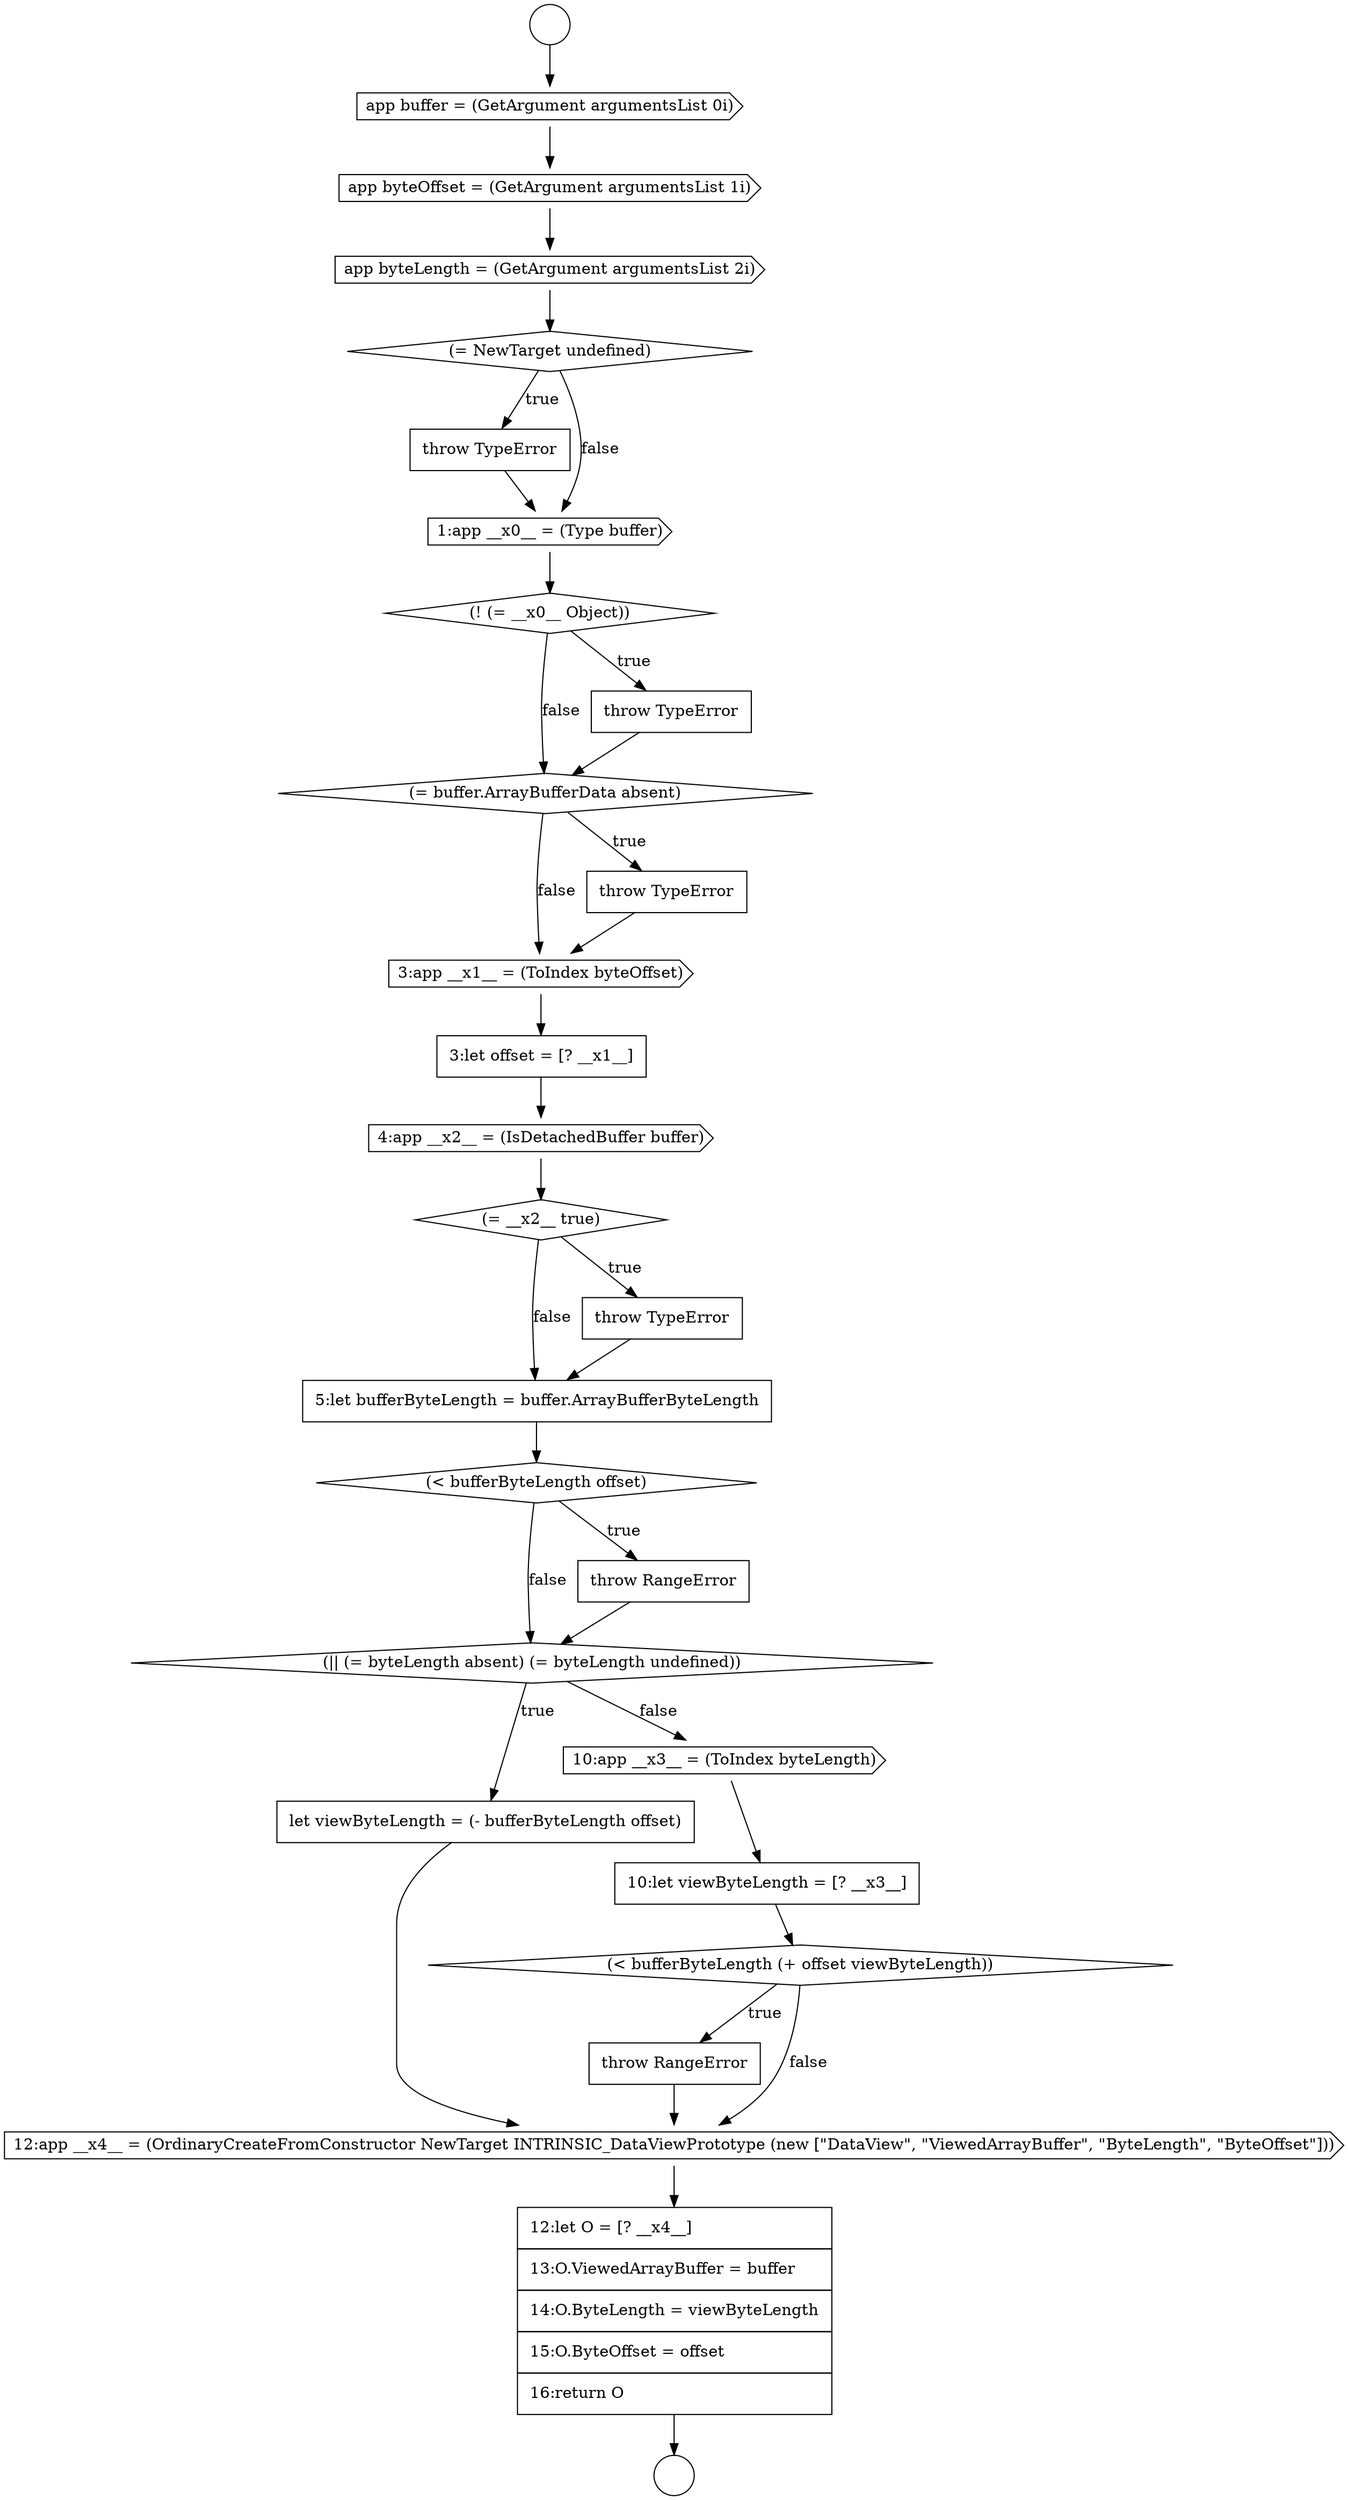 digraph {
  node16424 [shape=none, margin=0, label=<<font color="black">
    <table border="0" cellborder="1" cellspacing="0" cellpadding="10">
      <tr><td align="left">throw TypeError</td></tr>
    </table>
  </font>> color="black" fillcolor="white" style=filled]
  node16420 [shape=cds, label=<<font color="black">app buffer = (GetArgument argumentsList 0i)</font>> color="black" fillcolor="white" style=filled]
  node16431 [shape=none, margin=0, label=<<font color="black">
    <table border="0" cellborder="1" cellspacing="0" cellpadding="10">
      <tr><td align="left">3:let offset = [? __x1__]</td></tr>
    </table>
  </font>> color="black" fillcolor="white" style=filled]
  node16433 [shape=diamond, label=<<font color="black">(= __x2__ true)</font>> color="black" fillcolor="white" style=filled]
  node16428 [shape=diamond, label=<<font color="black">(= buffer.ArrayBufferData absent)</font>> color="black" fillcolor="white" style=filled]
  node16441 [shape=none, margin=0, label=<<font color="black">
    <table border="0" cellborder="1" cellspacing="0" cellpadding="10">
      <tr><td align="left">10:let viewByteLength = [? __x3__]</td></tr>
    </table>
  </font>> color="black" fillcolor="white" style=filled]
  node16439 [shape=none, margin=0, label=<<font color="black">
    <table border="0" cellborder="1" cellspacing="0" cellpadding="10">
      <tr><td align="left">let viewByteLength = (- bufferByteLength offset)</td></tr>
    </table>
  </font>> color="black" fillcolor="white" style=filled]
  node16435 [shape=none, margin=0, label=<<font color="black">
    <table border="0" cellborder="1" cellspacing="0" cellpadding="10">
      <tr><td align="left">5:let bufferByteLength = buffer.ArrayBufferByteLength</td></tr>
    </table>
  </font>> color="black" fillcolor="white" style=filled]
  node16443 [shape=none, margin=0, label=<<font color="black">
    <table border="0" cellborder="1" cellspacing="0" cellpadding="10">
      <tr><td align="left">throw RangeError</td></tr>
    </table>
  </font>> color="black" fillcolor="white" style=filled]
  node16438 [shape=diamond, label=<<font color="black">(|| (= byteLength absent) (= byteLength undefined))</font>> color="black" fillcolor="white" style=filled]
  node16426 [shape=diamond, label=<<font color="black">(! (= __x0__ Object))</font>> color="black" fillcolor="white" style=filled]
  node16430 [shape=cds, label=<<font color="black">3:app __x1__ = (ToIndex byteOffset)</font>> color="black" fillcolor="white" style=filled]
  node16444 [shape=cds, label=<<font color="black">12:app __x4__ = (OrdinaryCreateFromConstructor NewTarget INTRINSIC_DataViewPrototype (new [&quot;DataView&quot;, &quot;ViewedArrayBuffer&quot;, &quot;ByteLength&quot;, &quot;ByteOffset&quot;]))</font>> color="black" fillcolor="white" style=filled]
  node16427 [shape=none, margin=0, label=<<font color="black">
    <table border="0" cellborder="1" cellspacing="0" cellpadding="10">
      <tr><td align="left">throw TypeError</td></tr>
    </table>
  </font>> color="black" fillcolor="white" style=filled]
  node16434 [shape=none, margin=0, label=<<font color="black">
    <table border="0" cellborder="1" cellspacing="0" cellpadding="10">
      <tr><td align="left">throw TypeError</td></tr>
    </table>
  </font>> color="black" fillcolor="white" style=filled]
  node16437 [shape=none, margin=0, label=<<font color="black">
    <table border="0" cellborder="1" cellspacing="0" cellpadding="10">
      <tr><td align="left">throw RangeError</td></tr>
    </table>
  </font>> color="black" fillcolor="white" style=filled]
  node16440 [shape=cds, label=<<font color="black">10:app __x3__ = (ToIndex byteLength)</font>> color="black" fillcolor="white" style=filled]
  node16423 [shape=diamond, label=<<font color="black">(= NewTarget undefined)</font>> color="black" fillcolor="white" style=filled]
  node16436 [shape=diamond, label=<<font color="black">(&lt; bufferByteLength offset)</font>> color="black" fillcolor="white" style=filled]
  node16419 [shape=circle label=" " color="black" fillcolor="white" style=filled]
  node16445 [shape=none, margin=0, label=<<font color="black">
    <table border="0" cellborder="1" cellspacing="0" cellpadding="10">
      <tr><td align="left">12:let O = [? __x4__]</td></tr>
      <tr><td align="left">13:O.ViewedArrayBuffer = buffer</td></tr>
      <tr><td align="left">14:O.ByteLength = viewByteLength</td></tr>
      <tr><td align="left">15:O.ByteOffset = offset</td></tr>
      <tr><td align="left">16:return O</td></tr>
    </table>
  </font>> color="black" fillcolor="white" style=filled]
  node16432 [shape=cds, label=<<font color="black">4:app __x2__ = (IsDetachedBuffer buffer)</font>> color="black" fillcolor="white" style=filled]
  node16422 [shape=cds, label=<<font color="black">app byteLength = (GetArgument argumentsList 2i)</font>> color="black" fillcolor="white" style=filled]
  node16425 [shape=cds, label=<<font color="black">1:app __x0__ = (Type buffer)</font>> color="black" fillcolor="white" style=filled]
  node16442 [shape=diamond, label=<<font color="black">(&lt; bufferByteLength (+ offset viewByteLength))</font>> color="black" fillcolor="white" style=filled]
  node16429 [shape=none, margin=0, label=<<font color="black">
    <table border="0" cellborder="1" cellspacing="0" cellpadding="10">
      <tr><td align="left">throw TypeError</td></tr>
    </table>
  </font>> color="black" fillcolor="white" style=filled]
  node16418 [shape=circle label=" " color="black" fillcolor="white" style=filled]
  node16421 [shape=cds, label=<<font color="black">app byteOffset = (GetArgument argumentsList 1i)</font>> color="black" fillcolor="white" style=filled]
  node16434 -> node16435 [ color="black"]
  node16420 -> node16421 [ color="black"]
  node16432 -> node16433 [ color="black"]
  node16444 -> node16445 [ color="black"]
  node16429 -> node16430 [ color="black"]
  node16421 -> node16422 [ color="black"]
  node16442 -> node16443 [label=<<font color="black">true</font>> color="black"]
  node16442 -> node16444 [label=<<font color="black">false</font>> color="black"]
  node16441 -> node16442 [ color="black"]
  node16438 -> node16439 [label=<<font color="black">true</font>> color="black"]
  node16438 -> node16440 [label=<<font color="black">false</font>> color="black"]
  node16436 -> node16437 [label=<<font color="black">true</font>> color="black"]
  node16436 -> node16438 [label=<<font color="black">false</font>> color="black"]
  node16440 -> node16441 [ color="black"]
  node16426 -> node16427 [label=<<font color="black">true</font>> color="black"]
  node16426 -> node16428 [label=<<font color="black">false</font>> color="black"]
  node16422 -> node16423 [ color="black"]
  node16418 -> node16420 [ color="black"]
  node16437 -> node16438 [ color="black"]
  node16424 -> node16425 [ color="black"]
  node16425 -> node16426 [ color="black"]
  node16427 -> node16428 [ color="black"]
  node16439 -> node16444 [ color="black"]
  node16443 -> node16444 [ color="black"]
  node16423 -> node16424 [label=<<font color="black">true</font>> color="black"]
  node16423 -> node16425 [label=<<font color="black">false</font>> color="black"]
  node16431 -> node16432 [ color="black"]
  node16433 -> node16434 [label=<<font color="black">true</font>> color="black"]
  node16433 -> node16435 [label=<<font color="black">false</font>> color="black"]
  node16435 -> node16436 [ color="black"]
  node16430 -> node16431 [ color="black"]
  node16428 -> node16429 [label=<<font color="black">true</font>> color="black"]
  node16428 -> node16430 [label=<<font color="black">false</font>> color="black"]
  node16445 -> node16419 [ color="black"]
}
